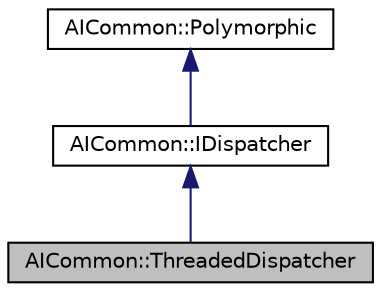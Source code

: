 digraph "AICommon::ThreadedDispatcher"
{
 // LATEX_PDF_SIZE
  edge [fontname="Helvetica",fontsize="10",labelfontname="Helvetica",labelfontsize="10"];
  node [fontname="Helvetica",fontsize="10",shape=record];
  Node1 [label="AICommon::ThreadedDispatcher",height=0.2,width=0.4,color="black", fillcolor="grey75", style="filled", fontcolor="black",tooltip="A dispatcher that does all the work on a single, separate thread started in constructor."];
  Node2 -> Node1 [dir="back",color="midnightblue",fontsize="10",style="solid",fontname="Helvetica"];
  Node2 [label="AICommon::IDispatcher",height=0.2,width=0.4,color="black", fillcolor="white", style="filled",URL="$classAICommon_1_1IDispatcher.html",tooltip="A dispatcher interface."];
  Node3 -> Node2 [dir="back",color="midnightblue",fontsize="10",style="solid",fontname="Helvetica"];
  Node3 [label="AICommon::Polymorphic",height=0.2,width=0.4,color="black", fillcolor="white", style="filled",URL="$classAICommon_1_1Polymorphic.html",tooltip="Inherit from this from all types that have virtual functions."];
}
